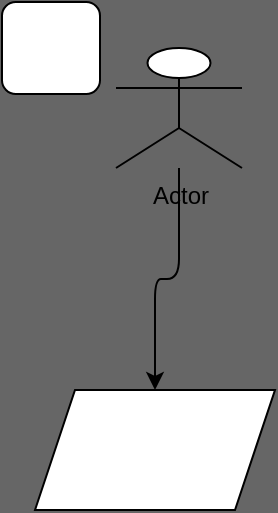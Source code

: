 <mxfile>
    <diagram id="Cd0-PMseGbiWAbvHk7Gy" name="Page-1">
        <mxGraphModel dx="163" dy="1088" grid="0" gridSize="10" guides="1" tooltips="1" connect="1" arrows="1" fold="1" page="1" pageScale="1" pageWidth="1100" pageHeight="850" background="#666666" math="0" shadow="0">
            <root>
                <mxCell id="0"/>
                <mxCell id="1" parent="0"/>
                <mxCell id="2" value="" style="rounded=1;whiteSpace=wrap;html=1;" vertex="1" parent="1">
                    <mxGeometry x="55" y="-193" width="49" height="46" as="geometry"/>
                </mxCell>
                <mxCell id="5" value="" style="edgeStyle=orthogonalEdgeStyle;html=1;" edge="1" parent="1" source="3" target="4">
                    <mxGeometry relative="1" as="geometry"/>
                </mxCell>
                <mxCell id="3" value="Actor" style="shape=umlActor;verticalLabelPosition=bottom;verticalAlign=top;html=1;outlineConnect=0;" vertex="1" parent="1">
                    <mxGeometry x="112" y="-170" width="63" height="60" as="geometry"/>
                </mxCell>
                <mxCell id="4" value="" style="shape=parallelogram;perimeter=parallelogramPerimeter;whiteSpace=wrap;html=1;fixedSize=1;verticalAlign=top;" vertex="1" parent="1">
                    <mxGeometry x="71.5" y="1" width="120" height="60" as="geometry"/>
                </mxCell>
            </root>
        </mxGraphModel>
    </diagram>
</mxfile>